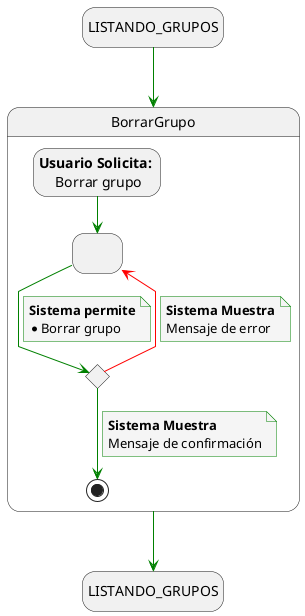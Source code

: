 @startuml borrar_grupo

skinparam {
    NoteBackgroundColor #whiteSmoke
    ArrowColor #green
    NoteBorderColor #green
    linetype polyline
}

hide empty description

state startState as "LISTANDO_GRUPOS"
state endState as "LISTANDO_GRUPOS"

startState --> BorrarGrupo

BorrarGrupo --> endState

state BorrarGrupo {
    state solicitudFiltros as " "
    state revisionFiltrosEnviados <<choice>>
    state usuarioSolicita as "<b>Usuario Solicita:</b> \n Borrar grupo"

    usuarioSolicita --> solicitudFiltros

    solicitudFiltros --> revisionFiltrosEnviados
    note on link
        <b>Sistema permite</b>
        * Borrar grupo
    end note

    revisionFiltrosEnviados -[#red]-> solicitudFiltros
    note on link
        <b>Sistema Muestra</b>
        Mensaje de error
    end note

    revisionFiltrosEnviados --> [*]
    note on link
        <b>Sistema Muestra</b>
        Mensaje de confirmación
    end note
}

@enduml
``